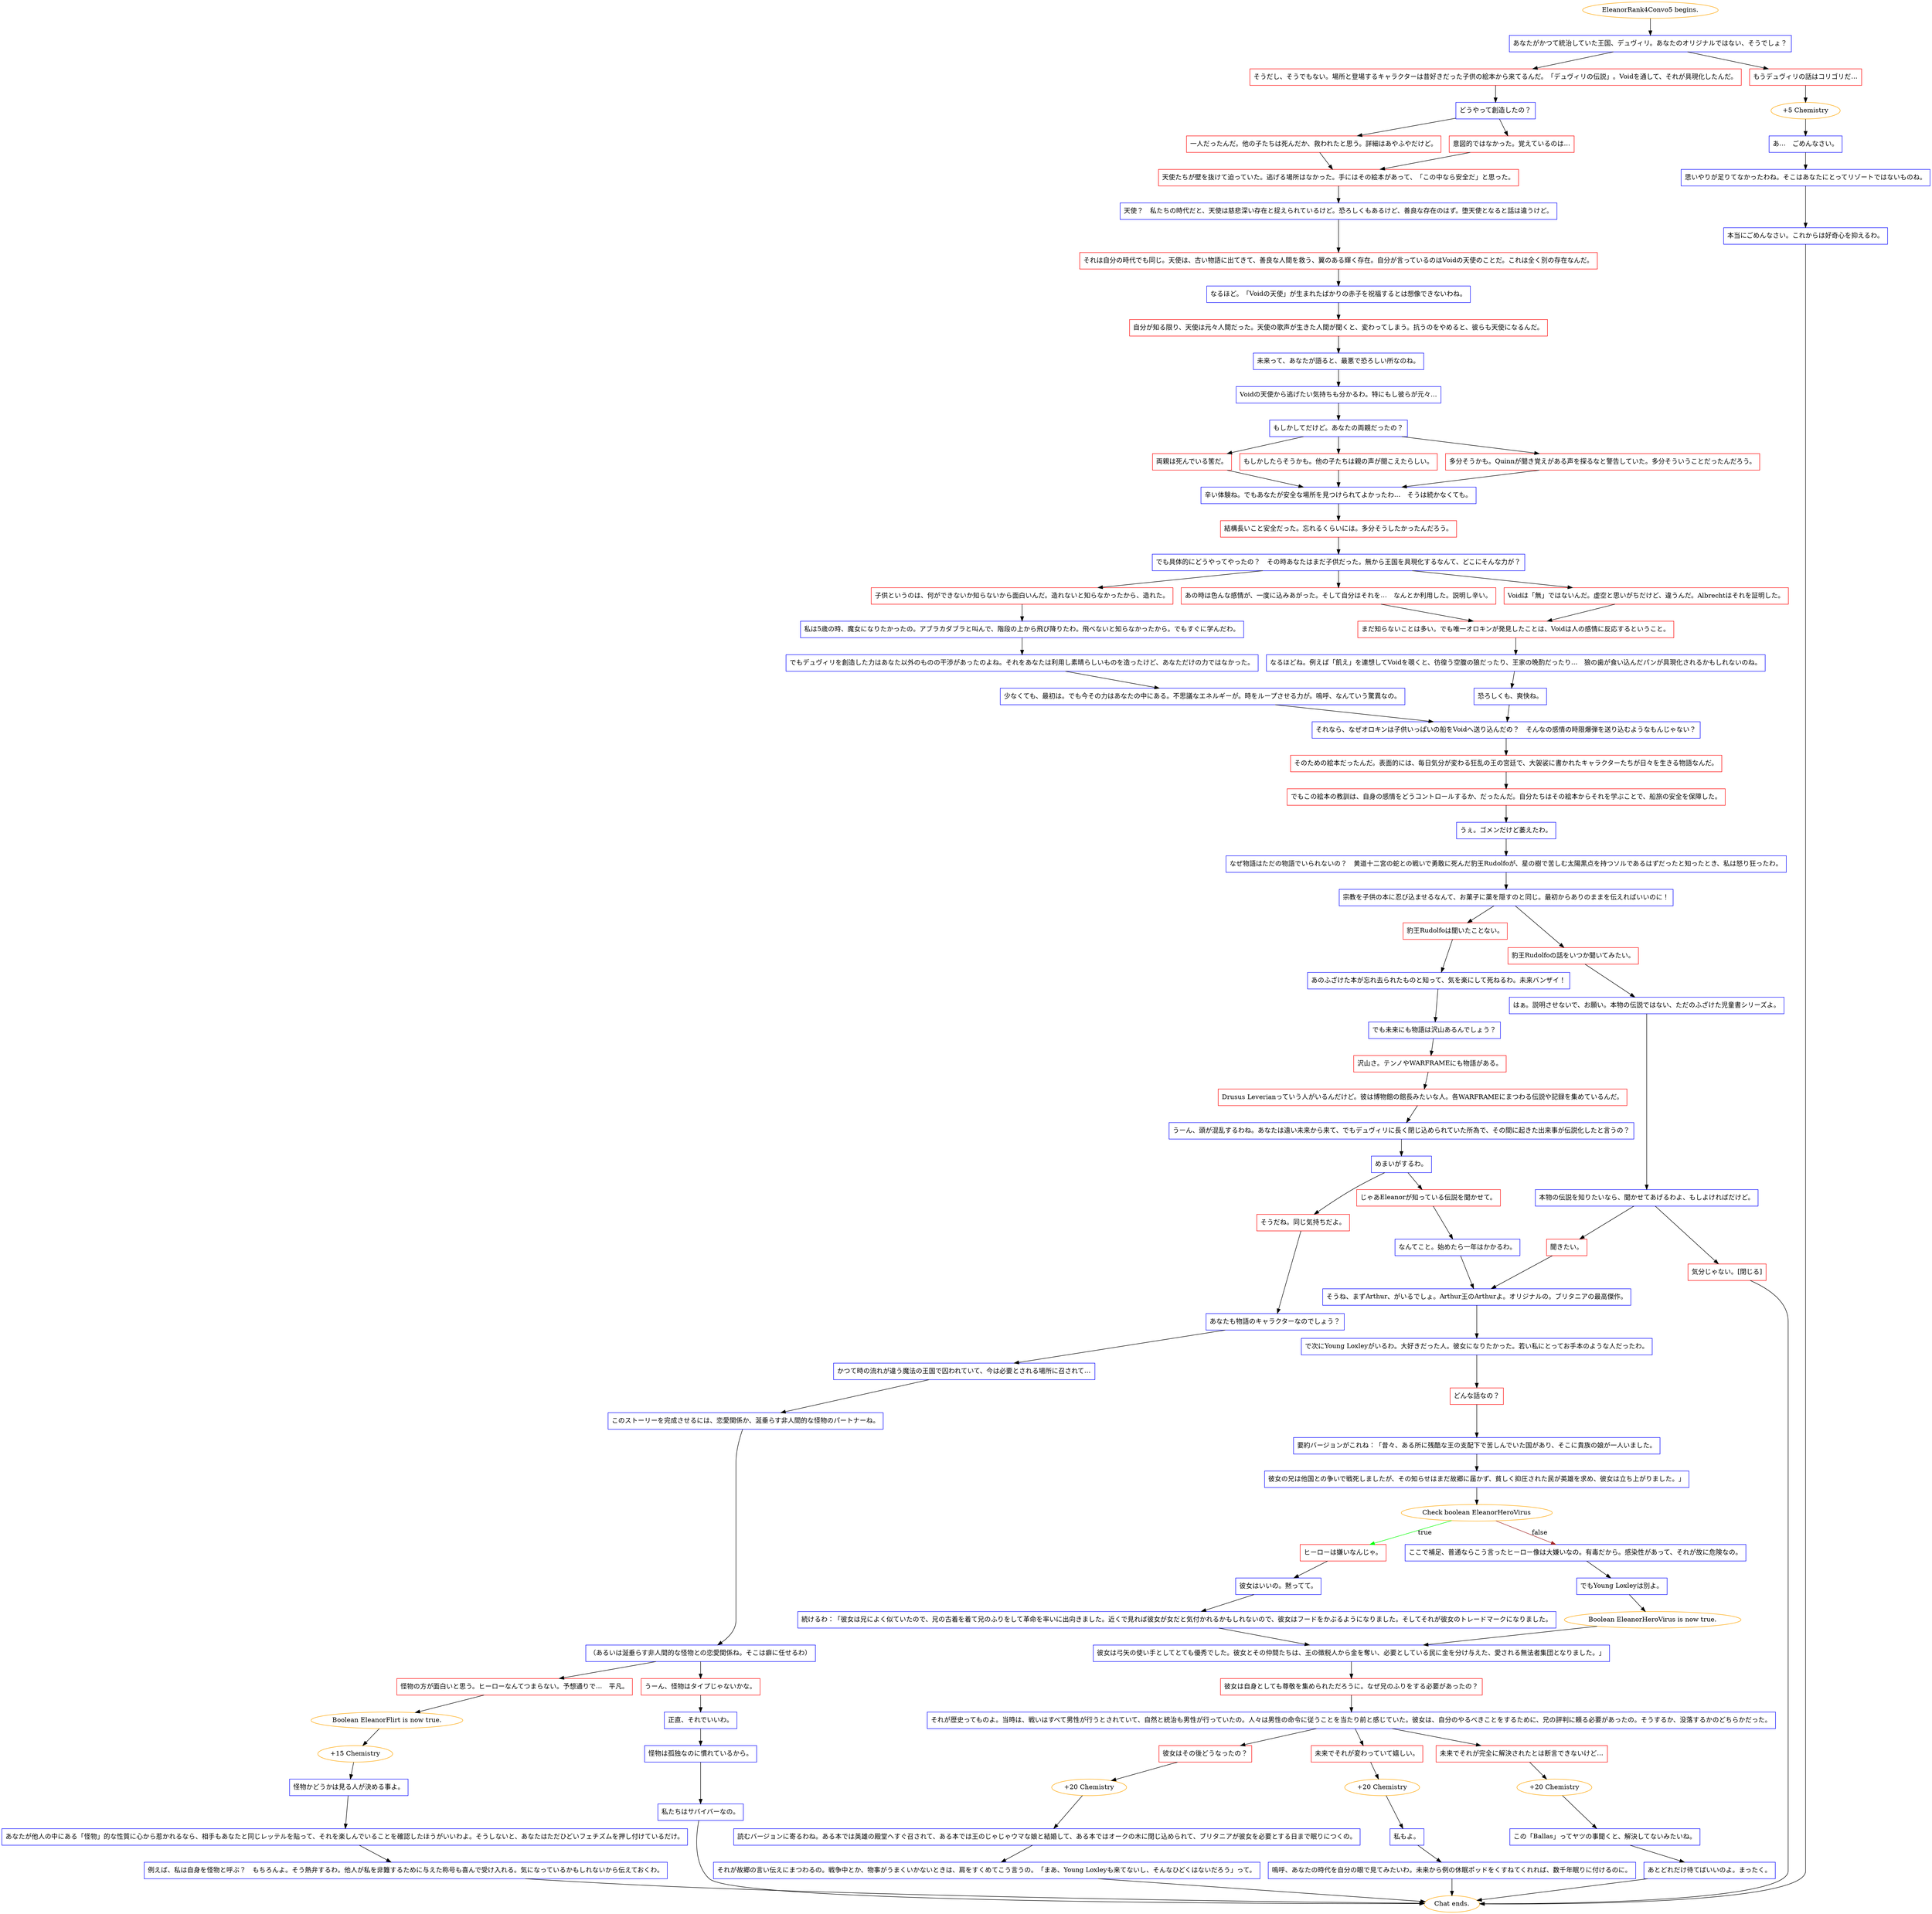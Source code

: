 digraph {
	"EleanorRank4Convo5 begins." [color=orange];
		"EleanorRank4Convo5 begins." -> j1460874752;
	j1460874752 [label="あなたがかつて統治していた王国、デュヴィリ。あなたのオリジナルではない、そうでしょ？",shape=box,color=blue];
		j1460874752 -> j1711895145;
		j1460874752 -> j3327311778;
	j1711895145 [label="そうだし、そうでもない。場所と登場するキャラクターは昔好きだった子供の絵本から来てるんだ。「デュヴィリの伝説」。Voidを通して、それが具現化したんだ。",shape=box,color=red];
		j1711895145 -> j3291286983;
	j3327311778 [label="もうデュヴィリの話はコリゴリだ…",shape=box,color=red];
		j3327311778 -> j353469225;
	j3291286983 [label="どうやって創造したの？",shape=box,color=blue];
		j3291286983 -> j1827440641;
		j3291286983 -> j3495931634;
	j353469225 [label="+5 Chemistry",color=orange];
		j353469225 -> j1325738091;
	j1827440641 [label="一人だったんだ。他の子たちは死んだか、救われたと思う。詳細はあやふやだけど。",shape=box,color=red];
		j1827440641 -> j2408499666;
	j3495931634 [label="意図的ではなかった。覚えているのは…",shape=box,color=red];
		j3495931634 -> j2408499666;
	j1325738091 [label="あ…　ごめんなさい。",shape=box,color=blue];
		j1325738091 -> j51568921;
	j2408499666 [label="天使たちが壁を抜けて迫っていた。逃げる場所はなかった。手にはその絵本があって、「この中なら安全だ」と思った。",shape=box,color=red];
		j2408499666 -> j3365660729;
	j51568921 [label="思いやりが足りてなかったわね。そこはあなたにとってリゾートではないものね。",shape=box,color=blue];
		j51568921 -> j1404549724;
	j3365660729 [label="天使？　私たちの時代だと、天使は慈悲深い存在と捉えられているけど。恐ろしくもあるけど、善良な存在のはず。堕天使となると話は違うけど。",shape=box,color=blue];
		j3365660729 -> j1639485159;
	j1404549724 [label="本当にごめんなさい。これからは好奇心を抑えるわ。",shape=box,color=blue];
		j1404549724 -> "Chat ends.";
	j1639485159 [label="それは自分の時代でも同じ。天使は、古い物語に出てきて、善良な人間を救う、翼のある輝く存在。自分が言っているのはVoidの天使のことだ。これは全く別の存在なんだ。",shape=box,color=red];
		j1639485159 -> j2714782394;
	"Chat ends." [color=orange];
	j2714782394 [label="なるほど。「Voidの天使」が生まれたばかりの赤子を祝福するとは想像できないわね。",shape=box,color=blue];
		j2714782394 -> j4174251763;
	j4174251763 [label="自分が知る限り、天使は元々人間だった。天使の歌声が生きた人間が聞くと、変わってしまう。抗うのをやめると、彼らも天使になるんだ。",shape=box,color=red];
		j4174251763 -> j2845970840;
	j2845970840 [label="未来って、あなたが語ると、最悪で恐ろしい所なのね。",shape=box,color=blue];
		j2845970840 -> j2907998834;
	j2907998834 [label="Voidの天使から逃げたい気持ちも分かるわ。特にもし彼らが元々…",shape=box,color=blue];
		j2907998834 -> j2489250676;
	j2489250676 [label="もしかしてだけど。あなたの両親だったの？",shape=box,color=blue];
		j2489250676 -> j3729715976;
		j2489250676 -> j2285770313;
		j2489250676 -> j3431682927;
	j3729715976 [label="両親は死んでいる筈だ。",shape=box,color=red];
		j3729715976 -> j2714225452;
	j2285770313 [label="もしかしたらそうかも。他の子たちは親の声が聞こえたらしい。",shape=box,color=red];
		j2285770313 -> j2714225452;
	j3431682927 [label="多分そうかも。Quinnが聞き覚えがある声を探るなと警告していた。多分そういうことだったんだろう。",shape=box,color=red];
		j3431682927 -> j2714225452;
	j2714225452 [label="辛い体験ね。でもあなたが安全な場所を見つけられてよかったわ…　そうは続かなくても。",shape=box,color=blue];
		j2714225452 -> j3416752205;
	j3416752205 [label="結構長いこと安全だった。忘れるくらいには。多分そうしたかったんだろう。",shape=box,color=red];
		j3416752205 -> j176810105;
	j176810105 [label="でも具体的にどうやってやったの？　その時あなたはまだ子供だった。無から王国を具現化するなんて、どこにそんな力が？",shape=box,color=blue];
		j176810105 -> j2070637269;
		j176810105 -> j3215749160;
		j176810105 -> j2813702704;
	j2070637269 [label="子供というのは、何ができないか知らないから面白いんだ。造れないと知らなかったから、造れた。",shape=box,color=red];
		j2070637269 -> j3914814418;
	j3215749160 [label="あの時は色んな感情が、一度に込みあがった。そして自分はそれを…　なんとか利用した。説明し辛い。",shape=box,color=red];
		j3215749160 -> j152776309;
	j2813702704 [label="Voidは「無」ではないんだ。虚空と思いがちだけど、違うんだ。Albrechtはそれを証明した。",shape=box,color=red];
		j2813702704 -> j152776309;
	j3914814418 [label="私は5歳の時、魔女になりたかったの。アブラカダブラと叫んで、階段の上から飛び降りたわ。飛べないと知らなかったから。でもすぐに学んだわ。",shape=box,color=blue];
		j3914814418 -> j3709865561;
	j152776309 [label="まだ知らないことは多い。でも唯一オロキンが発見したことは、Voidは人の感情に反応するということ。",shape=box,color=red];
		j152776309 -> j367561270;
	j3709865561 [label="でもデュヴィリを創造した力はあなた以外のものの干渉があったのよね。それをあなたは利用し素晴らしいものを造ったけど、あなただけの力ではなかった。",shape=box,color=blue];
		j3709865561 -> j278942557;
	j367561270 [label="なるほどね。例えば「飢え」を連想してVoidを覗くと、彷徨う空腹の狼だったり、王家の晩酌だったり…　狼の歯が食い込んだパンが具現化されるかもしれないのね。",shape=box,color=blue];
		j367561270 -> j2770558835;
	j278942557 [label="少なくても、最初は。でも今その力はあなたの中にある。不思議なエネルギーが。時をループさせる力が。嗚呼、なんていう驚異なの。",shape=box,color=blue];
		j278942557 -> j3972484415;
	j2770558835 [label="恐ろしくも、爽快ね。",shape=box,color=blue];
		j2770558835 -> j3972484415;
	j3972484415 [label="それなら、なぜオロキンは子供いっぱいの船をVoidへ送り込んだの？　そんなの感情の時限爆弾を送り込むようなもんじゃない？",shape=box,color=blue];
		j3972484415 -> j256393207;
	j256393207 [label="そのための絵本だったんだ。表面的には、毎日気分が変わる狂乱の王の宮廷で、大袈裟に書かれたキャラクターたちが日々を生きる物語なんだ。",shape=box,color=red];
		j256393207 -> j1409355875;
	j1409355875 [label="でもこの絵本の教訓は、自身の感情をどうコントロールするか、だったんだ。自分たちはその絵本からそれを学ぶことで、船旅の安全を保障した。",shape=box,color=red];
		j1409355875 -> j486668273;
	j486668273 [label="うぇ。ゴメンだけど萎えたわ。",shape=box,color=blue];
		j486668273 -> j1313995557;
	j1313995557 [label="なぜ物語はただの物語でいられないの？　黄道十二宮の蛇との戦いで勇敢に死んだ豹王Rudolfoが、星の樹で苦しむ太陽黒点を持つソルであるはずだったと知ったとき、私は怒り狂ったわ。",shape=box,color=blue];
		j1313995557 -> j2831866917;
	j2831866917 [label="宗教を子供の本に忍び込ませるなんて、お菓子に薬を隠すのと同じ。最初からありのままを伝えればいいのに！",shape=box,color=blue];
		j2831866917 -> j1202814551;
		j2831866917 -> j1104633790;
	j1202814551 [label="豹王Rudolfoは聞いたことない。",shape=box,color=red];
		j1202814551 -> j2784287849;
	j1104633790 [label="豹王Rudolfoの話をいつか聞いてみたい。",shape=box,color=red];
		j1104633790 -> j3188751093;
	j2784287849 [label="あのふざけた本が忘れ去られたものと知って、気を楽にして死ねるわ。未来バンザイ！",shape=box,color=blue];
		j2784287849 -> j3155127531;
	j3188751093 [label="はぁ。説明させないで、お願い。本物の伝説ではない、ただのふざけた児童書シリーズよ。",shape=box,color=blue];
		j3188751093 -> j4251735853;
	j3155127531 [label="でも未来にも物語は沢山あるんでしょう？",shape=box,color=blue];
		j3155127531 -> j1151911204;
	j4251735853 [label="本物の伝説を知りたいなら、聞かせてあげるわよ、もしよければだけど。",shape=box,color=blue];
		j4251735853 -> j757461470;
		j4251735853 -> j164152984;
	j1151911204 [label="沢山さ。テンノやWARFRAMEにも物語がある。",shape=box,color=red];
		j1151911204 -> j333447215;
	j757461470 [label="聞きたい。",shape=box,color=red];
		j757461470 -> j2233391728;
	j164152984 [label="気分じゃない。[閉じる]",shape=box,color=red];
		j164152984 -> "Chat ends.";
	j333447215 [label="Drusus Leverianっていう人がいるんだけど。彼は博物館の館長みたいな人。各WARFRAMEにまつわる伝説や記録を集めているんだ。",shape=box,color=red];
		j333447215 -> j3253920594;
	j2233391728 [label="そうね、まずArthur、がいるでしょ。Arthur王のArthurよ。オリジナルの。ブリタニアの最高傑作。",shape=box,color=blue];
		j2233391728 -> j2849755336;
	j3253920594 [label="うーん、頭が混乱するわね。あなたは遠い未来から来て、でもデュヴィリに長く閉じ込められていた所為で、その間に起きた出来事が伝説化したと言うの？",shape=box,color=blue];
		j3253920594 -> j2323587541;
	j2849755336 [label="で次にYoung Loxleyがいるわ。大好きだった人。彼女になりたかった。若い私にとってお手本のような人だったわ。",shape=box,color=blue];
		j2849755336 -> j2345061850;
	j2323587541 [label="めまいがするわ。",shape=box,color=blue];
		j2323587541 -> j3000911565;
		j2323587541 -> j1099955706;
	j2345061850 [label="どんな話なの？",shape=box,color=red];
		j2345061850 -> j3163467074;
	j3000911565 [label="そうだね。同じ気持ちだよ。",shape=box,color=red];
		j3000911565 -> j3629379120;
	j1099955706 [label="じゃあEleanorが知っている伝説を聞かせて。",shape=box,color=red];
		j1099955706 -> j4052304762;
	j3163467074 [label="要約バージョンがこれね：「昔々、ある所に残酷な王の支配下で苦しんでいた国があり、そこに貴族の娘が一人いました。",shape=box,color=blue];
		j3163467074 -> j972420170;
	j3629379120 [label="あなたも物語のキャラクターなのでしょう？",shape=box,color=blue];
		j3629379120 -> j2751409313;
	j4052304762 [label="なんてこと。始めたら一年はかかるわ。",shape=box,color=blue];
		j4052304762 -> j2233391728;
	j972420170 [label="彼女の兄は他国との争いで戦死しましたが、その知らせはまだ故郷に届かず、貧しく抑圧された民が英雄を求め、彼女は立ち上がりました。」",shape=box,color=blue];
		j972420170 -> j1630342508;
	j2751409313 [label="かつて時の流れが違う魔法の王国で囚われていて、今は必要とされる場所に召されて…",shape=box,color=blue];
		j2751409313 -> j3054672677;
	j1630342508 [label="Check boolean EleanorHeroVirus",color=orange];
		j1630342508 -> j3463221307 [label=true,color=green];
		j1630342508 -> j882999993 [label=false,color=brown];
	j3054672677 [label="このストーリーを完成させるには、恋愛関係か、涎垂らす非人間的な怪物のパートナーね。",shape=box,color=blue];
		j3054672677 -> j3025500185;
	j3463221307 [label="ヒーローは嫌いなんじゃ。",shape=box,color=red];
		j3463221307 -> j538172834;
	j882999993 [label="ここで補足、普通ならこう言ったヒーロー像は大嫌いなの。有毒だから。感染性があって、それが故に危険なの。",shape=box,color=blue];
		j882999993 -> j3588480069;
	j3025500185 [label="（あるいは涎垂らす非人間的な怪物との恋愛関係ね。そこは癖に任せるわ）",shape=box,color=blue];
		j3025500185 -> j1898853031;
		j3025500185 -> j3437749459;
	j538172834 [label="彼女はいいの。黙ってて。",shape=box,color=blue];
		j538172834 -> j1798272884;
	j3588480069 [label="でもYoung Loxleyは別よ。",shape=box,color=blue];
		j3588480069 -> j2789960712;
	j1898853031 [label="怪物の方が面白いと思う。ヒーローなんてつまらない。予想通りで…　平凡。",shape=box,color=red];
		j1898853031 -> j4108201038;
	j3437749459 [label="うーん、怪物はタイプじゃないかな。",shape=box,color=red];
		j3437749459 -> j669667302;
	j1798272884 [label="続けるわ：「彼女は兄によく似ていたので、兄の古着を着て兄のふりをして革命を率いに出向きました。近くで見れば彼女が女だと気付かれるかもしれないので、彼女はフードをかぶるようになりました。そしてそれが彼女のトレードマークになりました。",shape=box,color=blue];
		j1798272884 -> j4170365817;
	j2789960712 [label="Boolean EleanorHeroVirus is now true.",color=orange];
		j2789960712 -> j4170365817;
	j4108201038 [label="Boolean EleanorFlirt is now true.",color=orange];
		j4108201038 -> j2312477646;
	j669667302 [label="正直、それでいいわ。",shape=box,color=blue];
		j669667302 -> j3284282159;
	j4170365817 [label="彼女は弓矢の使い手としてとても優秀でした。彼女とその仲間たちは、王の徴税人から金を奪い、必要としている民に金を分け与えた、愛される無法者集団となりました。」",shape=box,color=blue];
		j4170365817 -> j3094367585;
	j2312477646 [label="+15 Chemistry",color=orange];
		j2312477646 -> j2995911027;
	j3284282159 [label="怪物は孤独なのに慣れているから。",shape=box,color=blue];
		j3284282159 -> j2330304116;
	j3094367585 [label="彼女は自身としても尊敬を集められただろうに。なぜ兄のふりをする必要があったの？",shape=box,color=red];
		j3094367585 -> j1831941402;
	j2995911027 [label="怪物かどうかは見る人が決める事よ。",shape=box,color=blue];
		j2995911027 -> j2745363718;
	j2330304116 [label="私たちはサバイバーなの。",shape=box,color=blue];
		j2330304116 -> "Chat ends.";
	j1831941402 [label="それが歴史ってものよ。当時は、戦いはすべて男性が行うとされていて、自然と統治も男性が行っていたの。人々は男性の命令に従うことを当たり前と感じていた。彼女は、自分のやるべきことをするために、兄の評判に頼る必要があったの。そうするか、没落するかのどちらかだった。",shape=box,color=blue];
		j1831941402 -> j2239520017;
		j1831941402 -> j1263047090;
		j1831941402 -> j2680242835;
	j2745363718 [label="あなたが他人の中にある「怪物」的な性質に心から惹かれるなら、相手もあなたと同じレッテルを貼って、それを楽しんでいることを確認したほうがいいわよ。そうしないと、あなたはただひどいフェチズムを押し付けているだけ。",shape=box,color=blue];
		j2745363718 -> j1754572058;
	j2239520017 [label="彼女はその後どうなったの？",shape=box,color=red];
		j2239520017 -> j76671580;
	j1263047090 [label="未来でそれが変わっていて嬉しい。",shape=box,color=red];
		j1263047090 -> j223320439;
	j2680242835 [label="未来でそれが完全に解決されたとは断言できないけど…",shape=box,color=red];
		j2680242835 -> j2131820638;
	j1754572058 [label="例えば、私は自身を怪物と呼ぶ？　もちろんよ。そう熱弁するわ。他人が私を非難するために与えた称号も喜んで受け入れる。気になっているかもしれないから伝えておくわ。",shape=box,color=blue];
		j1754572058 -> "Chat ends.";
	j76671580 [label="+20 Chemistry",color=orange];
		j76671580 -> j1708026020;
	j223320439 [label="+20 Chemistry",color=orange];
		j223320439 -> j1288856946;
	j2131820638 [label="+20 Chemistry",color=orange];
		j2131820638 -> j2529223427;
	j1708026020 [label="読むバージョンに寄るわね。ある本では英雄の殿堂へすぐ召されて、ある本では王のじゃじゃウマな娘と結婚して、ある本ではオークの木に閉じ込められて、ブリタニアが彼女を必要とする日まで眠りにつくの。",shape=box,color=blue];
		j1708026020 -> j3004264605;
	j1288856946 [label="私もよ。",shape=box,color=blue];
		j1288856946 -> j2160446588;
	j2529223427 [label="この「Ballas」ってヤツの事聞くと、解決してないみたいね。",shape=box,color=blue];
		j2529223427 -> j430806220;
	j3004264605 [label="それが故郷の言い伝えにまつわるの。戦争中とか、物事がうまくいかないときは、肩をすくめてこう言うの。「まあ、Young Loxleyも来てないし、そんなひどくはないだろう」って。",shape=box,color=blue];
		j3004264605 -> "Chat ends.";
	j2160446588 [label="嗚呼、あなたの時代を自分の眼で見てみたいわ。未来から例の休眠ポッドをくすねてくれれば、数千年眠りに付けるのに。",shape=box,color=blue];
		j2160446588 -> "Chat ends.";
	j430806220 [label="あとどれだけ待てばいいのよ。まったく。",shape=box,color=blue];
		j430806220 -> "Chat ends.";
}